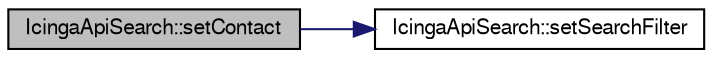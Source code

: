 digraph G
{
  bgcolor="transparent";
  edge [fontname="FreeSans",fontsize="10",labelfontname="FreeSans",labelfontsize="10"];
  node [fontname="FreeSans",fontsize="10",shape=record];
  rankdir=LR;
  Node1 [label="IcingaApiSearch::setContact",height=0.2,width=0.4,color="black", fillcolor="grey75", style="filled" fontcolor="black"];
  Node1 -> Node2 [color="midnightblue",fontsize="10",style="solid",fontname="FreeSans"];
  Node2 [label="IcingaApiSearch::setSearchFilter",height=0.2,width=0.4,color="black",URL="$classIcingaApiSearch.html#a93a80f974f1403f1de81166c417fe02a"];
}
